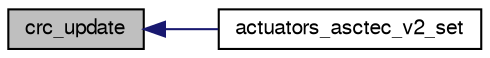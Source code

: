 digraph "crc_update"
{
  edge [fontname="FreeSans",fontsize="10",labelfontname="FreeSans",labelfontsize="10"];
  node [fontname="FreeSans",fontsize="10",shape=record];
  rankdir="LR";
  Node1 [label="crc_update",height=0.2,width=0.4,color="black", fillcolor="grey75", style="filled", fontcolor="black"];
  Node1 -> Node2 [dir="back",color="midnightblue",fontsize="10",style="solid",fontname="FreeSans"];
  Node2 [label="actuators_asctec_v2_set",height=0.2,width=0.4,color="black", fillcolor="white", style="filled",URL="$actuators__asctec__v2__new_8c.html#a18a8926daf19ec365257e7ad661540a0"];
}
